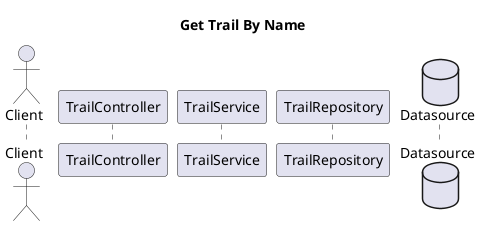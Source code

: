 @startuml
title Get Trail By Name

actor Client
participant TrailController
participant TrailService
participant TrailRepository
database Datasource

@enduml